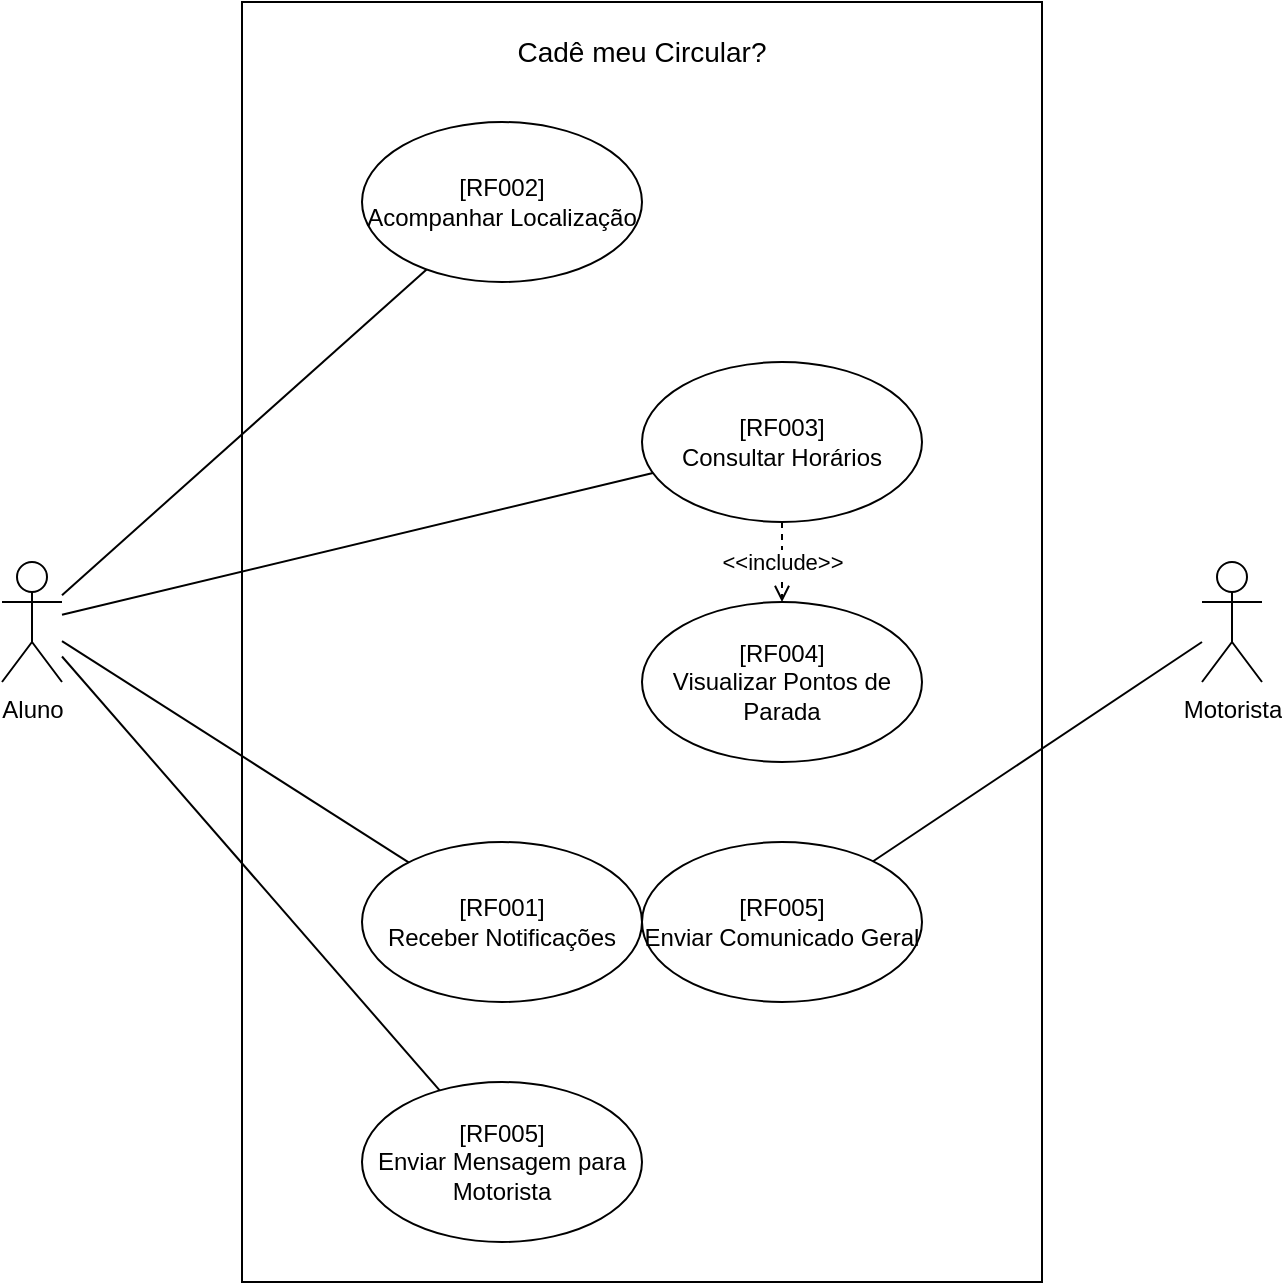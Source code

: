 <mxfile>
  <diagram name="Diagrama de Casos de Uso - CMC" id="QIrzYZPhfflAXxIdO-Bx">
    <mxGraphModel dx="1232" dy="752" grid="1" gridSize="10" guides="1" tooltips="1" connect="1" arrows="1" fold="1" page="1" pageScale="1" pageWidth="827" pageHeight="1169" math="0" shadow="0">
      <root>
        <mxCell id="0" />
        <mxCell id="1" parent="0" />
        <mxCell id="actor-aluno" value="Aluno" style="shape=umlActor;verticalLabelPosition=bottom;verticalAlign=top;html=1;outlineConnect=0;" vertex="1" parent="1">
          <mxGeometry x="100" y="360" width="30" height="60" as="geometry" />
        </mxCell>
        <mxCell id="actor-motorista" value="Motorista" style="shape=umlActor;verticalLabelPosition=bottom;verticalAlign=top;html=1;outlineConnect=0;" vertex="1" parent="1">
          <mxGeometry x="700" y="360" width="30" height="60" as="geometry" />
        </mxCell>
        <mxCell id="system-boundary" value="" style="rounded=0;whiteSpace=wrap;html=1;" vertex="1" parent="1">
          <mxGeometry x="220" y="80" width="400" height="640" as="geometry" />
        </mxCell>
        <mxCell id="system-label" value="Cadê meu Circular?" style="text;html=1;align=center;verticalAlign=top;whiteSpace=wrap;rounded=0;fontSize=14;" vertex="1" parent="1">
          <mxGeometry x="325" y="90" width="190" height="30" as="geometry" />
        </mxCell>
        <mxCell id="uc-localizacao" value="[RF002]&lt;br&gt;Acompanhar Localização" style="ellipse;whiteSpace=wrap;html=1;align=center;" vertex="1" parent="1">
          <mxGeometry x="280" y="140" width="140" height="80" as="geometry" />
        </mxCell>
        <mxCell id="uc-horarios" value="[RF003]&lt;br&gt;Consultar Horários" style="ellipse;whiteSpace=wrap;html=1;align=center;" vertex="1" parent="1">
          <mxGeometry x="420" y="260" width="140" height="80" as="geometry" />
        </mxCell>
        <mxCell id="uc-paradas" value="[RF004]&lt;br&gt;Visualizar Pontos de Parada" style="ellipse;whiteSpace=wrap;html=1;align=center;" vertex="1" parent="1">
          <mxGeometry x="420" y="380" width="140" height="80" as="geometry" />
        </mxCell>
        <mxCell id="uc-notificacoes" value="[RF001]&lt;br&gt;Receber Notificações" style="ellipse;whiteSpace=wrap;html=1;align=center;" vertex="1" parent="1">
          <mxGeometry x="280" y="500" width="140" height="80" as="geometry" />
        </mxCell>
        <mxCell id="uc-chat-aluno" value="[RF005]&lt;br&gt;Enviar Mensagem para Motorista" style="ellipse;whiteSpace=wrap;html=1;align=center;" vertex="1" parent="1">
          <mxGeometry x="280" y="620" width="140" height="80" as="geometry" />
        </mxCell>
        <mxCell id="uc-comunicado-motorista" value="[RF005]&lt;br&gt;Enviar Comunicado Geral" style="ellipse;whiteSpace=wrap;html=1;align=center;" vertex="1" parent="1">
          <mxGeometry x="420" y="500" width="140" height="80" as="geometry" />
        </mxCell>
        <mxCell id="assoc-aluno-localizacao" style="endArrow=none;html=1;rounded=0;" edge="1" parent="1" source="actor-aluno" target="uc-localizacao">
          <mxGeometry relative="1" as="geometry"/>
        </mxCell>
        <mxCell id="assoc-aluno-horarios" style="endArrow=none;html=1;rounded=0;" edge="1" parent="1" source="actor-aluno" target="uc-horarios">
          <mxGeometry relative="1" as="geometry"/>
        </mxCell>
        <mxCell id="assoc-aluno-notificacoes" style="endArrow=none;html=1;rounded=0;" edge="1" parent="1" source="actor-aluno" target="uc-notificacoes">
          <mxGeometry relative="1" as="geometry"/>
        </mxCell>
        <mxCell id="assoc-aluno-chat" style="endArrow=none;html=1;rounded=0;" edge="1" parent="1" source="actor-aluno" target="uc-chat-aluno">
          <mxGeometry relative="1" as="geometry"/>
        </mxCell>
        <mxCell id="assoc-motorista-comunicado" style="endArrow=none;html=1;rounded=0;" edge="1" parent="1" source="actor-motorista" target="uc-comunicado-motorista">
          <mxGeometry relative="1" as="geometry"/>
        </mxCell>
        <mxCell id="rel-include-horarios-paradas" value="&amp;lt;&amp;lt;include&amp;gt;&amp;gt;" style="endArrow=open;endFill=0;dashed=1;html=1;rounded=0;" edge="1" parent="1" source="uc-horarios" target="uc-paradas">
          <mxGeometry relative="1" as="geometry"/>
        </mxCell>
      </root>
    </mxGraphModel>
  </diagram>
</mxfile>